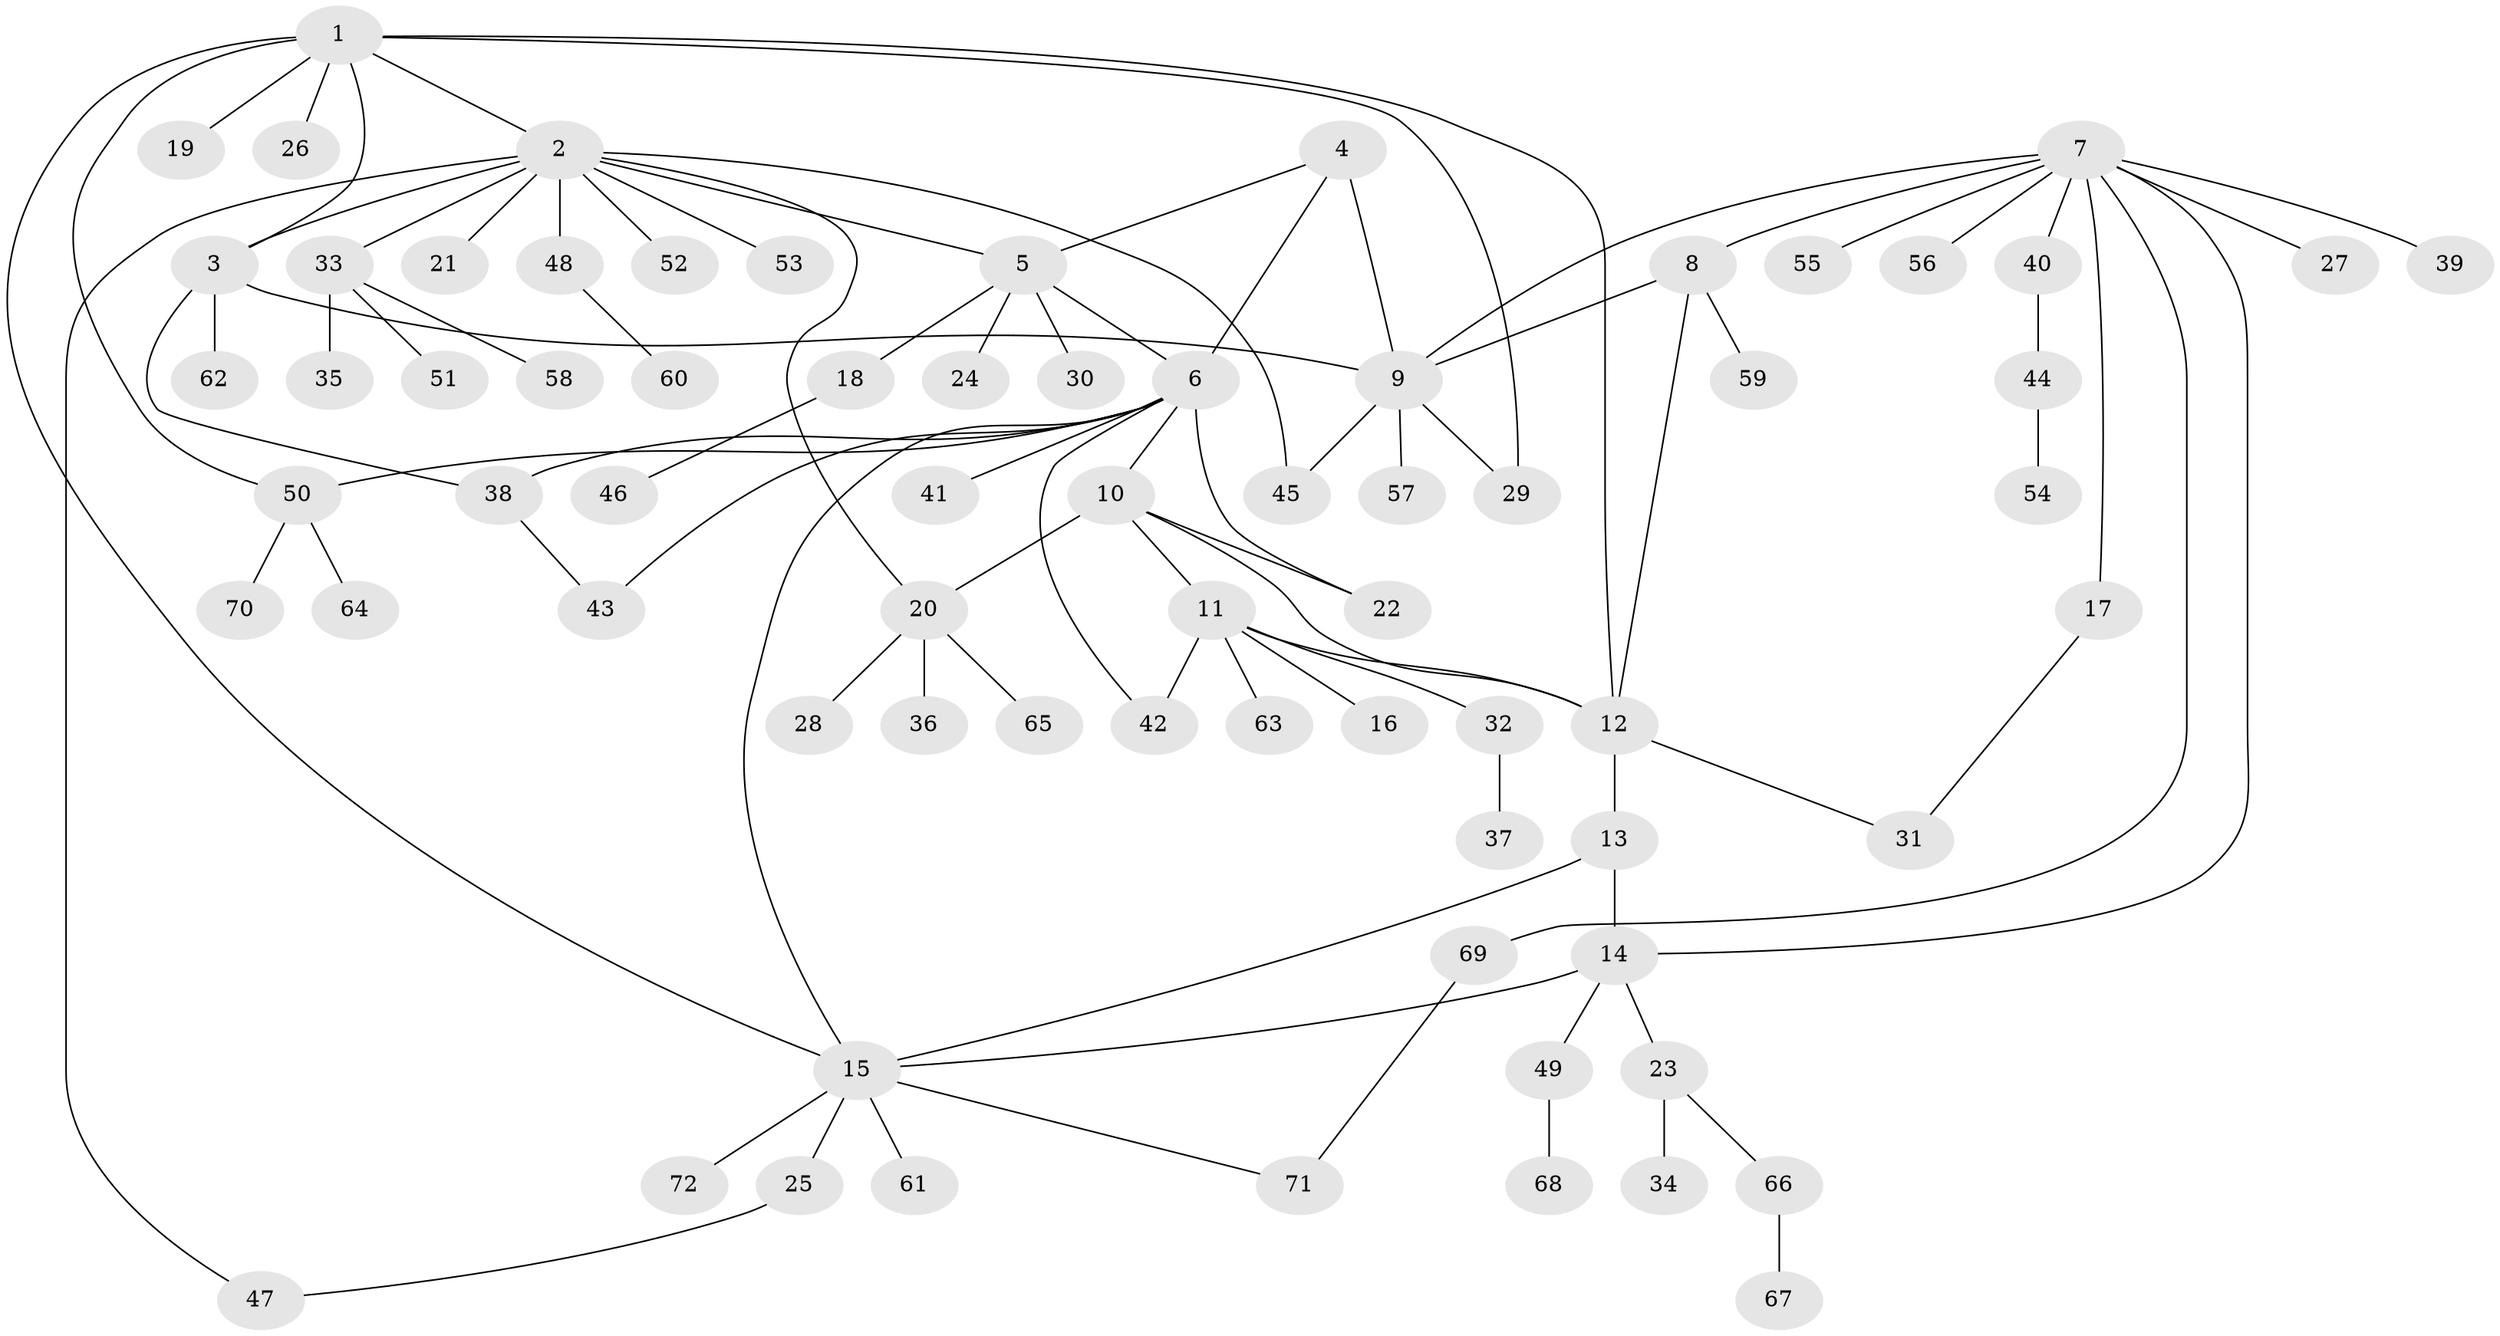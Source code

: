 // coarse degree distribution, {7: 0.018867924528301886, 15: 0.018867924528301886, 5: 0.03773584905660377, 8: 0.03773584905660377, 10: 0.018867924528301886, 9: 0.03773584905660377, 4: 0.03773584905660377, 3: 0.07547169811320754, 1: 0.5660377358490566, 2: 0.1509433962264151}
// Generated by graph-tools (version 1.1) at 2025/24/03/03/25 07:24:17]
// undirected, 72 vertices, 93 edges
graph export_dot {
graph [start="1"]
  node [color=gray90,style=filled];
  1;
  2;
  3;
  4;
  5;
  6;
  7;
  8;
  9;
  10;
  11;
  12;
  13;
  14;
  15;
  16;
  17;
  18;
  19;
  20;
  21;
  22;
  23;
  24;
  25;
  26;
  27;
  28;
  29;
  30;
  31;
  32;
  33;
  34;
  35;
  36;
  37;
  38;
  39;
  40;
  41;
  42;
  43;
  44;
  45;
  46;
  47;
  48;
  49;
  50;
  51;
  52;
  53;
  54;
  55;
  56;
  57;
  58;
  59;
  60;
  61;
  62;
  63;
  64;
  65;
  66;
  67;
  68;
  69;
  70;
  71;
  72;
  1 -- 2;
  1 -- 3;
  1 -- 12;
  1 -- 15;
  1 -- 19;
  1 -- 26;
  1 -- 29;
  1 -- 50;
  2 -- 3;
  2 -- 5;
  2 -- 20;
  2 -- 21;
  2 -- 33;
  2 -- 45;
  2 -- 47;
  2 -- 48;
  2 -- 52;
  2 -- 53;
  3 -- 9;
  3 -- 38;
  3 -- 62;
  4 -- 5;
  4 -- 6;
  4 -- 9;
  5 -- 6;
  5 -- 18;
  5 -- 24;
  5 -- 30;
  6 -- 10;
  6 -- 15;
  6 -- 22;
  6 -- 38;
  6 -- 41;
  6 -- 42;
  6 -- 43;
  6 -- 50;
  7 -- 8;
  7 -- 9;
  7 -- 14;
  7 -- 17;
  7 -- 27;
  7 -- 39;
  7 -- 40;
  7 -- 55;
  7 -- 56;
  7 -- 69;
  8 -- 9;
  8 -- 12;
  8 -- 59;
  9 -- 29;
  9 -- 45;
  9 -- 57;
  10 -- 11;
  10 -- 12;
  10 -- 20;
  10 -- 22;
  11 -- 12;
  11 -- 16;
  11 -- 32;
  11 -- 42;
  11 -- 63;
  12 -- 13;
  12 -- 31;
  13 -- 14;
  13 -- 15;
  14 -- 15;
  14 -- 23;
  14 -- 49;
  15 -- 25;
  15 -- 61;
  15 -- 71;
  15 -- 72;
  17 -- 31;
  18 -- 46;
  20 -- 28;
  20 -- 36;
  20 -- 65;
  23 -- 34;
  23 -- 66;
  25 -- 47;
  32 -- 37;
  33 -- 35;
  33 -- 51;
  33 -- 58;
  38 -- 43;
  40 -- 44;
  44 -- 54;
  48 -- 60;
  49 -- 68;
  50 -- 64;
  50 -- 70;
  66 -- 67;
  69 -- 71;
}

